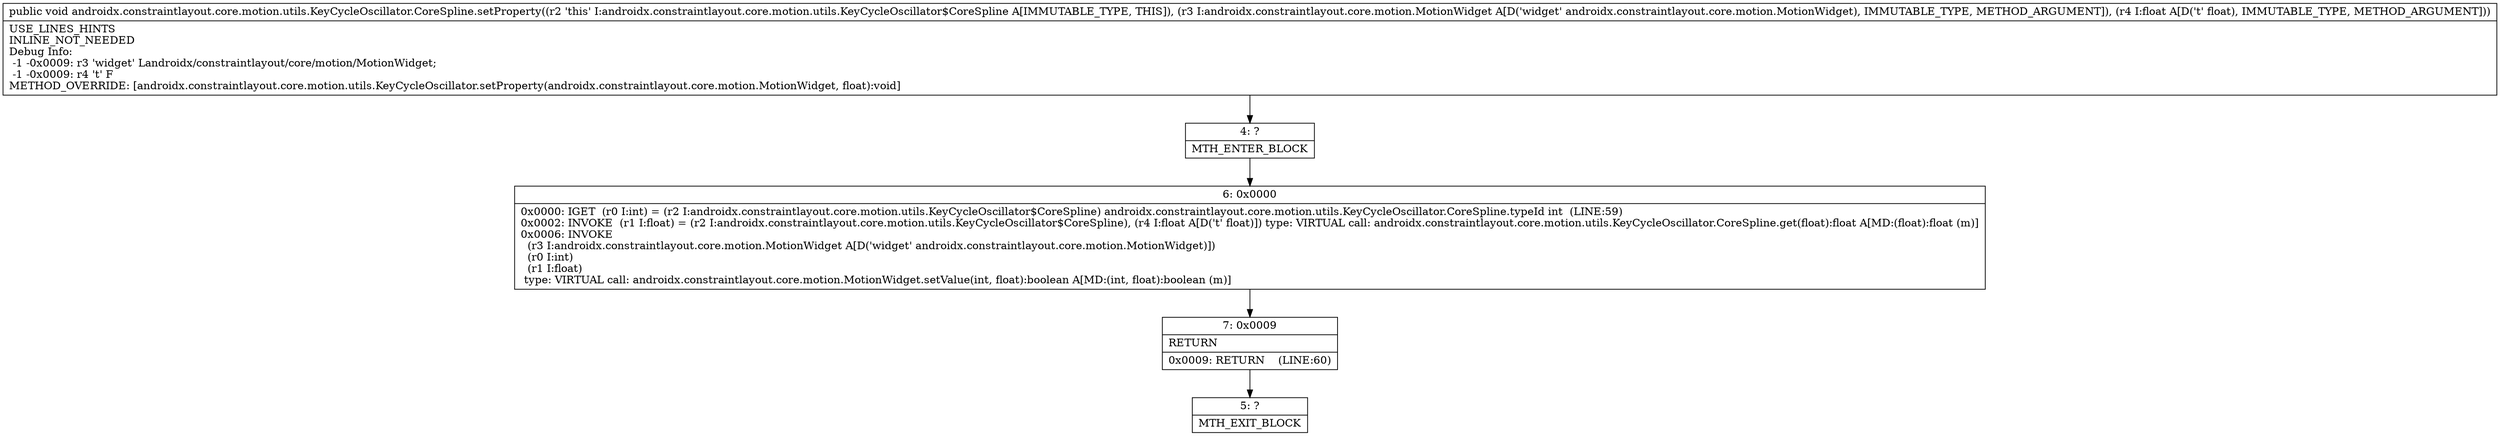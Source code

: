 digraph "CFG forandroidx.constraintlayout.core.motion.utils.KeyCycleOscillator.CoreSpline.setProperty(Landroidx\/constraintlayout\/core\/motion\/MotionWidget;F)V" {
Node_4 [shape=record,label="{4\:\ ?|MTH_ENTER_BLOCK\l}"];
Node_6 [shape=record,label="{6\:\ 0x0000|0x0000: IGET  (r0 I:int) = (r2 I:androidx.constraintlayout.core.motion.utils.KeyCycleOscillator$CoreSpline) androidx.constraintlayout.core.motion.utils.KeyCycleOscillator.CoreSpline.typeId int  (LINE:59)\l0x0002: INVOKE  (r1 I:float) = (r2 I:androidx.constraintlayout.core.motion.utils.KeyCycleOscillator$CoreSpline), (r4 I:float A[D('t' float)]) type: VIRTUAL call: androidx.constraintlayout.core.motion.utils.KeyCycleOscillator.CoreSpline.get(float):float A[MD:(float):float (m)]\l0x0006: INVOKE  \l  (r3 I:androidx.constraintlayout.core.motion.MotionWidget A[D('widget' androidx.constraintlayout.core.motion.MotionWidget)])\l  (r0 I:int)\l  (r1 I:float)\l type: VIRTUAL call: androidx.constraintlayout.core.motion.MotionWidget.setValue(int, float):boolean A[MD:(int, float):boolean (m)]\l}"];
Node_7 [shape=record,label="{7\:\ 0x0009|RETURN\l|0x0009: RETURN    (LINE:60)\l}"];
Node_5 [shape=record,label="{5\:\ ?|MTH_EXIT_BLOCK\l}"];
MethodNode[shape=record,label="{public void androidx.constraintlayout.core.motion.utils.KeyCycleOscillator.CoreSpline.setProperty((r2 'this' I:androidx.constraintlayout.core.motion.utils.KeyCycleOscillator$CoreSpline A[IMMUTABLE_TYPE, THIS]), (r3 I:androidx.constraintlayout.core.motion.MotionWidget A[D('widget' androidx.constraintlayout.core.motion.MotionWidget), IMMUTABLE_TYPE, METHOD_ARGUMENT]), (r4 I:float A[D('t' float), IMMUTABLE_TYPE, METHOD_ARGUMENT]))  | USE_LINES_HINTS\lINLINE_NOT_NEEDED\lDebug Info:\l  \-1 \-0x0009: r3 'widget' Landroidx\/constraintlayout\/core\/motion\/MotionWidget;\l  \-1 \-0x0009: r4 't' F\lMETHOD_OVERRIDE: [androidx.constraintlayout.core.motion.utils.KeyCycleOscillator.setProperty(androidx.constraintlayout.core.motion.MotionWidget, float):void]\l}"];
MethodNode -> Node_4;Node_4 -> Node_6;
Node_6 -> Node_7;
Node_7 -> Node_5;
}

